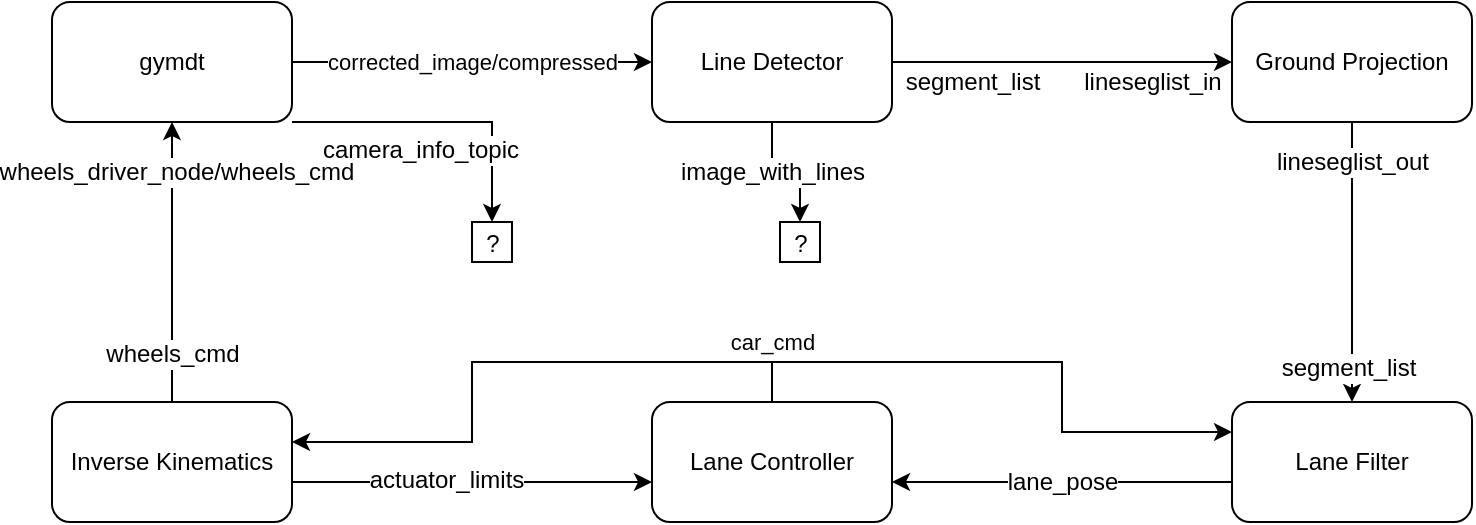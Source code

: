 <mxfile pages="1" version="11.2.8" type="device"><diagram id="uOPYjObIr1UcFD4OyGKB" name="Page-1"><mxGraphModel dx="2012" dy="593" grid="1" gridSize="10" guides="1" tooltips="1" connect="1" arrows="1" fold="1" page="1" pageScale="1" pageWidth="827" pageHeight="1169" math="0" shadow="0"><root><mxCell id="0"/><mxCell id="1" parent="0"/><mxCell id="GsTgFIR8SeCeGLNwibki-7" value="corrected_image/compressed" style="edgeStyle=orthogonalEdgeStyle;rounded=0;orthogonalLoop=1;jettySize=auto;html=1;" parent="1" source="GsTgFIR8SeCeGLNwibki-1" target="GsTgFIR8SeCeGLNwibki-2" edge="1"><mxGeometry relative="1" as="geometry"/></mxCell><mxCell id="GsTgFIR8SeCeGLNwibki-28" style="edgeStyle=orthogonalEdgeStyle;rounded=0;orthogonalLoop=1;jettySize=auto;html=1;endArrow=classic;endFill=1;endSize=6;strokeWidth=1;" parent="1" source="GsTgFIR8SeCeGLNwibki-1" target="GsTgFIR8SeCeGLNwibki-25" edge="1"><mxGeometry relative="1" as="geometry"><Array as="points"><mxPoint x="240" y="80"/><mxPoint x="240" y="140"/></Array></mxGeometry></mxCell><mxCell id="GsTgFIR8SeCeGLNwibki-29" value="camera_info_topic" style="text;html=1;resizable=0;points=[];align=center;verticalAlign=middle;labelBackgroundColor=#ffffff;" parent="GsTgFIR8SeCeGLNwibki-28" vertex="1" connectable="0"><mxGeometry x="0.057" y="-12" relative="1" as="geometry"><mxPoint x="-16" y="2" as="offset"/></mxGeometry></mxCell><mxCell id="GsTgFIR8SeCeGLNwibki-1" value="gymdt" style="rounded=1;whiteSpace=wrap;html=1;" parent="1" vertex="1"><mxGeometry x="20" y="20" width="120" height="60" as="geometry"/></mxCell><mxCell id="GsTgFIR8SeCeGLNwibki-8" style="edgeStyle=orthogonalEdgeStyle;rounded=0;orthogonalLoop=1;jettySize=auto;html=1;" parent="1" source="GsTgFIR8SeCeGLNwibki-2" target="GsTgFIR8SeCeGLNwibki-3" edge="1"><mxGeometry relative="1" as="geometry"/></mxCell><mxCell id="GsTgFIR8SeCeGLNwibki-17" value="segment_list" style="text;html=1;resizable=0;points=[];align=center;verticalAlign=middle;labelBackgroundColor=none;fontColor=#000000;" parent="GsTgFIR8SeCeGLNwibki-8" vertex="1" connectable="0"><mxGeometry x="-0.671" y="-1" relative="1" as="geometry"><mxPoint x="12" y="9" as="offset"/></mxGeometry></mxCell><mxCell id="GsTgFIR8SeCeGLNwibki-18" value="lineseglist_in" style="text;html=1;resizable=0;points=[];align=center;verticalAlign=middle;labelBackgroundColor=none;fontColor=#000000;" parent="GsTgFIR8SeCeGLNwibki-8" vertex="1" connectable="0"><mxGeometry x="0.706" y="-3" relative="1" as="geometry"><mxPoint x="-15" y="7" as="offset"/></mxGeometry></mxCell><mxCell id="GsTgFIR8SeCeGLNwibki-33" style="edgeStyle=orthogonalEdgeStyle;rounded=0;orthogonalLoop=1;jettySize=auto;html=1;endArrow=classic;endFill=1;endSize=6;strokeWidth=1;" parent="1" source="GsTgFIR8SeCeGLNwibki-2" target="GsTgFIR8SeCeGLNwibki-32" edge="1"><mxGeometry relative="1" as="geometry"/></mxCell><mxCell id="GsTgFIR8SeCeGLNwibki-34" value="image_with_lines" style="text;html=1;resizable=0;points=[];align=center;verticalAlign=middle;labelBackgroundColor=#ffffff;" parent="GsTgFIR8SeCeGLNwibki-33" vertex="1" connectable="0"><mxGeometry x="-0.233" relative="1" as="geometry"><mxPoint as="offset"/></mxGeometry></mxCell><mxCell id="GsTgFIR8SeCeGLNwibki-2" value="Line Detector" style="rounded=1;whiteSpace=wrap;html=1;" parent="1" vertex="1"><mxGeometry x="320" y="20" width="120" height="60" as="geometry"/></mxCell><mxCell id="GsTgFIR8SeCeGLNwibki-9" style="edgeStyle=orthogonalEdgeStyle;rounded=0;orthogonalLoop=1;jettySize=auto;html=1;" parent="1" source="GsTgFIR8SeCeGLNwibki-3" target="GsTgFIR8SeCeGLNwibki-4" edge="1"><mxGeometry relative="1" as="geometry"/></mxCell><mxCell id="GsTgFIR8SeCeGLNwibki-19" value="lineseglist_out" style="text;html=1;resizable=0;points=[];align=center;verticalAlign=middle;labelBackgroundColor=#ffffff;" parent="GsTgFIR8SeCeGLNwibki-9" vertex="1" connectable="0"><mxGeometry x="-0.757" y="4" relative="1" as="geometry"><mxPoint x="-4" y="3" as="offset"/></mxGeometry></mxCell><mxCell id="GsTgFIR8SeCeGLNwibki-20" value="segment_list" style="text;html=1;resizable=0;points=[];align=center;verticalAlign=middle;labelBackgroundColor=#ffffff;" parent="GsTgFIR8SeCeGLNwibki-9" vertex="1" connectable="0"><mxGeometry x="0.757" y="-2" relative="1" as="geometry"><mxPoint as="offset"/></mxGeometry></mxCell><mxCell id="GsTgFIR8SeCeGLNwibki-3" value="Ground Projection" style="rounded=1;whiteSpace=wrap;html=1;" parent="1" vertex="1"><mxGeometry x="610" y="20" width="120" height="60" as="geometry"/></mxCell><mxCell id="GsTgFIR8SeCeGLNwibki-10" style="edgeStyle=orthogonalEdgeStyle;rounded=0;orthogonalLoop=1;jettySize=auto;html=1;" parent="1" source="GsTgFIR8SeCeGLNwibki-4" target="GsTgFIR8SeCeGLNwibki-5" edge="1"><mxGeometry relative="1" as="geometry"><Array as="points"><mxPoint x="570" y="260"/><mxPoint x="570" y="260"/></Array></mxGeometry></mxCell><mxCell id="GsTgFIR8SeCeGLNwibki-21" value="&lt;div&gt;lane_pose&lt;/div&gt;" style="text;html=1;resizable=0;points=[];align=center;verticalAlign=middle;labelBackgroundColor=#ffffff;" parent="GsTgFIR8SeCeGLNwibki-10" vertex="1" connectable="0"><mxGeometry x="-0.729" y="3" relative="1" as="geometry"><mxPoint x="-62" y="-3" as="offset"/></mxGeometry></mxCell><mxCell id="GsTgFIR8SeCeGLNwibki-4" value="Lane Filter" style="rounded=1;whiteSpace=wrap;html=1;" parent="1" vertex="1"><mxGeometry x="610" y="220" width="120" height="60" as="geometry"/></mxCell><mxCell id="GsTgFIR8SeCeGLNwibki-11" value="&lt;div&gt;car_cmd&lt;/div&gt;" style="edgeStyle=orthogonalEdgeStyle;rounded=0;orthogonalLoop=1;jettySize=auto;html=1;" parent="1" source="GsTgFIR8SeCeGLNwibki-5" target="GsTgFIR8SeCeGLNwibki-6" edge="1"><mxGeometry x="-0.867" y="10" relative="1" as="geometry"><Array as="points"><mxPoint x="380" y="200"/><mxPoint x="230" y="200"/><mxPoint x="230" y="240"/></Array><mxPoint y="-20" as="offset"/></mxGeometry></mxCell><mxCell id="GsTgFIR8SeCeGLNwibki-22" style="edgeStyle=orthogonalEdgeStyle;rounded=0;orthogonalLoop=1;jettySize=auto;html=1;entryX=0;entryY=0.25;entryDx=0;entryDy=0;endArrow=classic;endFill=1;endSize=6;strokeWidth=1;" parent="1" source="GsTgFIR8SeCeGLNwibki-5" target="GsTgFIR8SeCeGLNwibki-4" edge="1"><mxGeometry relative="1" as="geometry"><Array as="points"><mxPoint x="380" y="200"/><mxPoint x="525" y="200"/><mxPoint x="525" y="235"/></Array></mxGeometry></mxCell><mxCell id="GsTgFIR8SeCeGLNwibki-5" value="Lane Controller" style="rounded=1;whiteSpace=wrap;html=1;" parent="1" vertex="1"><mxGeometry x="320" y="220" width="120" height="60" as="geometry"/></mxCell><mxCell id="GsTgFIR8SeCeGLNwibki-12" style="edgeStyle=orthogonalEdgeStyle;rounded=0;orthogonalLoop=1;jettySize=auto;html=1;" parent="1" source="GsTgFIR8SeCeGLNwibki-6" target="GsTgFIR8SeCeGLNwibki-5" edge="1"><mxGeometry relative="1" as="geometry"><Array as="points"><mxPoint x="240" y="260"/><mxPoint x="240" y="260"/></Array></mxGeometry></mxCell><mxCell id="GsTgFIR8SeCeGLNwibki-13" value="&lt;div&gt;actuator_limits&lt;/div&gt;" style="text;html=1;resizable=0;points=[];align=center;verticalAlign=middle;labelBackgroundColor=#ffffff;" parent="GsTgFIR8SeCeGLNwibki-12" vertex="1" connectable="0"><mxGeometry x="0.111" y="23" relative="1" as="geometry"><mxPoint x="-23" y="22" as="offset"/></mxGeometry></mxCell><mxCell id="GsTgFIR8SeCeGLNwibki-14" style="edgeStyle=orthogonalEdgeStyle;rounded=0;orthogonalLoop=1;jettySize=auto;html=1;" parent="1" source="GsTgFIR8SeCeGLNwibki-6" target="GsTgFIR8SeCeGLNwibki-1" edge="1"><mxGeometry relative="1" as="geometry"/></mxCell><mxCell id="GsTgFIR8SeCeGLNwibki-24" value="&lt;div&gt;wheels_cmd&lt;/div&gt;" style="text;html=1;resizable=0;points=[];align=center;verticalAlign=middle;labelBackgroundColor=#ffffff;" parent="GsTgFIR8SeCeGLNwibki-14" vertex="1" connectable="0"><mxGeometry x="-0.271" y="2" relative="1" as="geometry"><mxPoint x="2" y="27" as="offset"/></mxGeometry></mxCell><mxCell id="GsTgFIR8SeCeGLNwibki-30" value="wheels_driver_node/wheels_cmd" style="text;html=1;resizable=0;points=[];align=center;verticalAlign=middle;labelBackgroundColor=#ffffff;" parent="GsTgFIR8SeCeGLNwibki-14" vertex="1" connectable="0"><mxGeometry x="0.643" y="-2" relative="1" as="geometry"><mxPoint as="offset"/></mxGeometry></mxCell><mxCell id="GsTgFIR8SeCeGLNwibki-6" value="Inverse Kinematics" style="rounded=1;whiteSpace=wrap;html=1;" parent="1" vertex="1"><mxGeometry x="20" y="220" width="120" height="60" as="geometry"/></mxCell><mxCell id="GsTgFIR8SeCeGLNwibki-25" value="&lt;div&gt;?&lt;/div&gt;" style="text;html=1;resizable=0;points=[];autosize=1;align=center;verticalAlign=bottom;spacingTop=-4;strokeColor=#000000;" parent="1" vertex="1"><mxGeometry x="230" y="130" width="20" height="20" as="geometry"/></mxCell><mxCell id="GsTgFIR8SeCeGLNwibki-32" value="&lt;div&gt;?&lt;/div&gt;" style="text;html=1;resizable=0;points=[];autosize=1;align=center;verticalAlign=bottom;spacingTop=-4;strokeColor=#000000;" parent="1" vertex="1"><mxGeometry x="384" y="130" width="20" height="20" as="geometry"/></mxCell></root></mxGraphModel></diagram></mxfile>